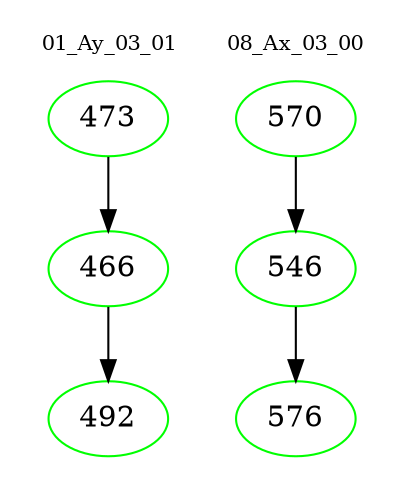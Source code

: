 digraph{
subgraph cluster_0 {
color = white
label = "01_Ay_03_01";
fontsize=10;
T0_473 [label="473", color="green"]
T0_473 -> T0_466 [color="black"]
T0_466 [label="466", color="green"]
T0_466 -> T0_492 [color="black"]
T0_492 [label="492", color="green"]
}
subgraph cluster_1 {
color = white
label = "08_Ax_03_00";
fontsize=10;
T1_570 [label="570", color="green"]
T1_570 -> T1_546 [color="black"]
T1_546 [label="546", color="green"]
T1_546 -> T1_576 [color="black"]
T1_576 [label="576", color="green"]
}
}
